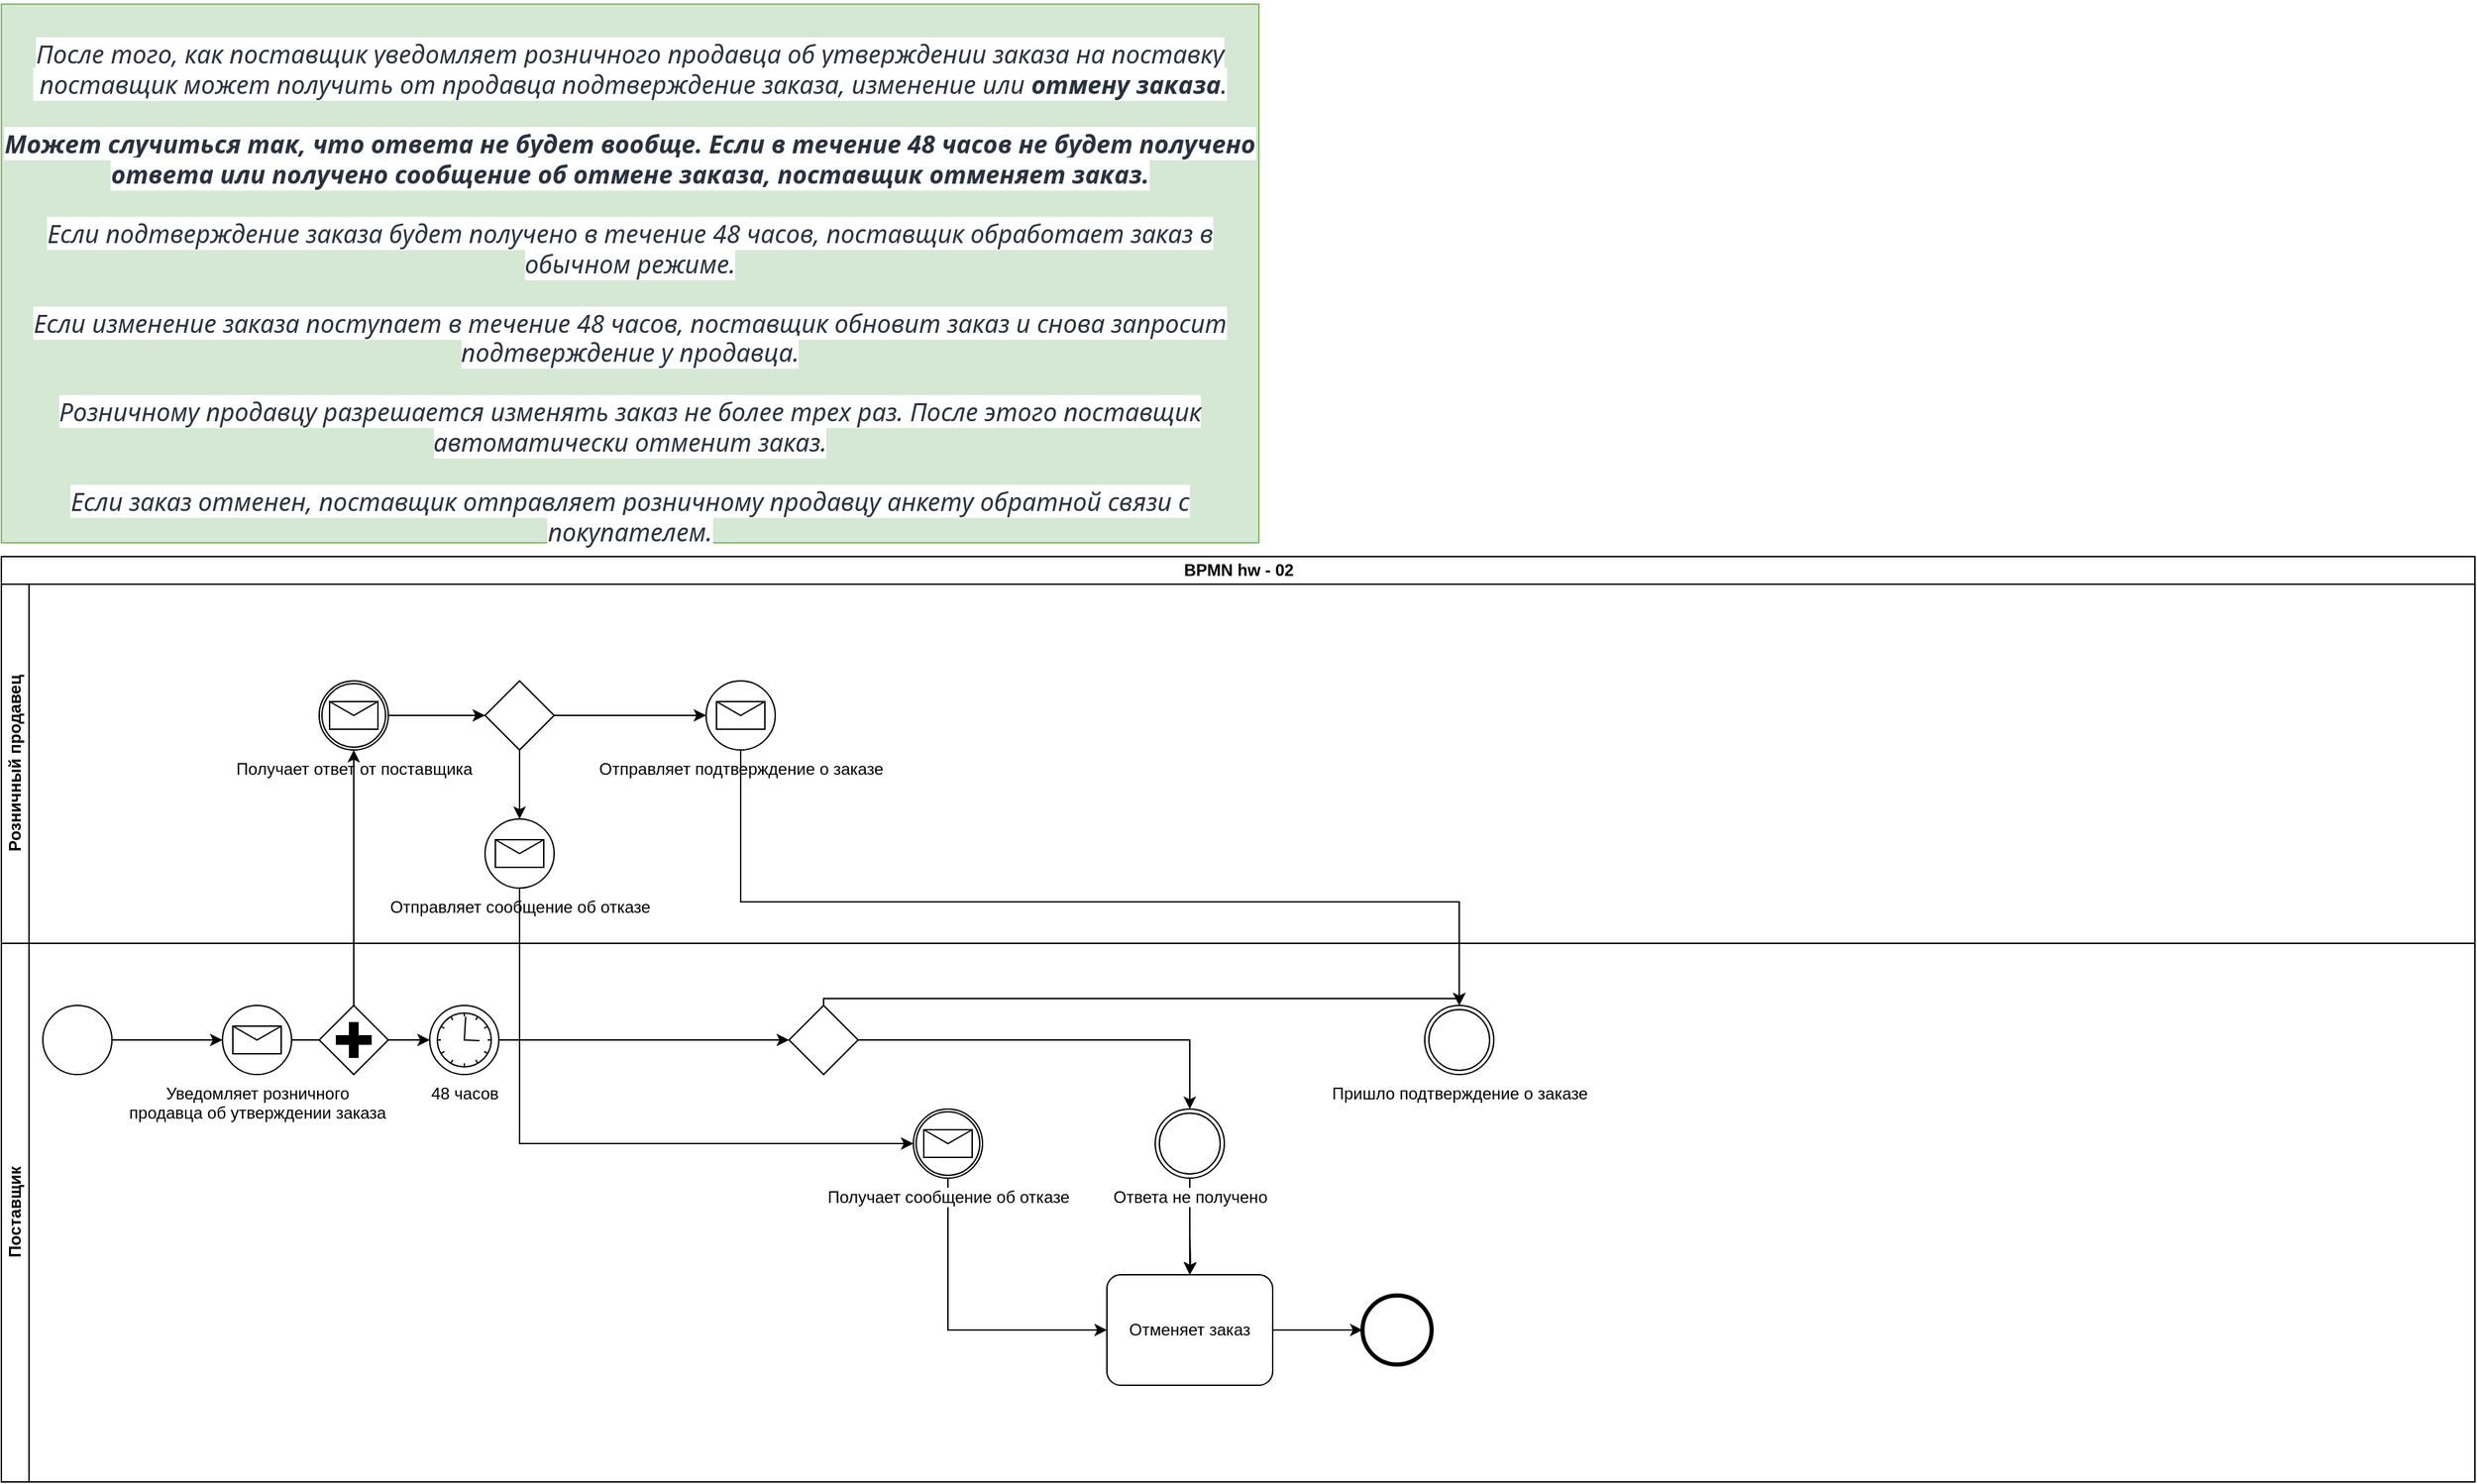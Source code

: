 <mxfile version="15.6.8" type="github">
  <diagram id="M4Reu8gBly-uSzF3nyhs" name="Page-1">
    <mxGraphModel dx="1422" dy="794" grid="1" gridSize="10" guides="1" tooltips="1" connect="1" arrows="1" fold="1" page="1" pageScale="1" pageWidth="3000" pageHeight="2000" math="0" shadow="0">
      <root>
        <mxCell id="0" />
        <mxCell id="1" parent="0" />
        <mxCell id="384v3MKugvlHrnDzXGjQ-1" value="&lt;br&gt;&lt;br&gt;&lt;span style=&quot;color: rgb(41 , 49 , 63) ; font-family: &amp;#34;segoe ui&amp;#34; ; font-size: 18px ; font-style: italic ; font-weight: 400 ; letter-spacing: normal ; text-align: left ; text-indent: 0px ; text-transform: none ; word-spacing: 0px ; background-color: rgb(255 , 255 , 255) ; display: inline ; float: none&quot;&gt;После того, как поставщик уведомляет розничного продавца об утверждении заказа на поставку&lt;br&gt;&amp;nbsp;поставщик может получить от продавца подтверждение заказа, изменение или &lt;/span&gt;&lt;span style=&quot;color: rgb(41 , 49 , 63) ; font-family: &amp;#34;segoe ui&amp;#34; ; font-size: 18px ; font-style: italic ; letter-spacing: normal ; text-align: left ; text-indent: 0px ; text-transform: none ; word-spacing: 0px ; background-color: rgb(255 , 255 , 255) ; display: inline ; float: none&quot;&gt;&lt;b&gt;отмену заказа&lt;/b&gt;&lt;/span&gt;&lt;span style=&quot;color: rgb(41 , 49 , 63) ; font-family: &amp;#34;segoe ui&amp;#34; ; font-size: 18px ; font-style: italic ; letter-spacing: normal ; text-align: left ; text-indent: 0px ; text-transform: none ; word-spacing: 0px ; background-color: rgb(255 , 255 , 255) ; display: inline ; float: none&quot;&gt;. &lt;br&gt;&lt;br&gt;&lt;b&gt;Может случиться так, что ответа не будет вообще. Если в течение 48 часов не будет получено ответа или получено сообщение об отмене заказа, поставщик отменяет заказ. &lt;br&gt;&lt;/b&gt;&lt;br&gt;Если подтверждение заказа будет получено в течение 48 часов, поставщик обработает заказ в обычном режиме. &lt;br&gt;&lt;br&gt;Если изменение заказа поступает в течение 48 часов, поставщик обновит заказ и снова запросит подтверждение у продавца. &lt;br&gt;&lt;br&gt;Розничному продавцу разрешается изменять заказ не более трех раз. После этого поставщик автоматически отменит заказ. &lt;br&gt;&lt;br&gt;Если заказ отменен, поставщик отправляет розничному продавцу анкету обратной связи с покупателем.&lt;/span&gt;" style="text;html=1;strokeColor=#82b366;fillColor=#d5e8d4;align=center;verticalAlign=middle;whiteSpace=wrap;rounded=0;" vertex="1" parent="1">
          <mxGeometry x="20" y="20" width="910" height="390" as="geometry" />
        </mxCell>
        <mxCell id="384v3MKugvlHrnDzXGjQ-2" value="BPMN hw - 02" style="swimlane;html=1;childLayout=stackLayout;resizeParent=1;resizeParentMax=0;horizontal=1;startSize=20;horizontalStack=0;" vertex="1" parent="1">
          <mxGeometry x="20" y="420" width="1790" height="670" as="geometry" />
        </mxCell>
        <mxCell id="384v3MKugvlHrnDzXGjQ-3" value="Розничный продавец" style="swimlane;html=1;startSize=20;horizontal=0;" vertex="1" parent="384v3MKugvlHrnDzXGjQ-2">
          <mxGeometry y="20" width="1790" height="260" as="geometry" />
        </mxCell>
        <mxCell id="384v3MKugvlHrnDzXGjQ-35" value="" style="edgeStyle=orthogonalEdgeStyle;rounded=0;orthogonalLoop=1;jettySize=auto;html=1;" edge="1" parent="384v3MKugvlHrnDzXGjQ-3" source="384v3MKugvlHrnDzXGjQ-29" target="384v3MKugvlHrnDzXGjQ-34">
          <mxGeometry relative="1" as="geometry" />
        </mxCell>
        <mxCell id="384v3MKugvlHrnDzXGjQ-29" value="Получает ответ от поставщика" style="points=[[0.145,0.145,0],[0.5,0,0],[0.855,0.145,0],[1,0.5,0],[0.855,0.855,0],[0.5,1,0],[0.145,0.855,0],[0,0.5,0]];shape=mxgraph.bpmn.event;html=1;verticalLabelPosition=bottom;labelBackgroundColor=#ffffff;verticalAlign=top;align=center;perimeter=ellipsePerimeter;outlineConnect=0;aspect=fixed;outline=catching;symbol=message;" vertex="1" parent="384v3MKugvlHrnDzXGjQ-3">
          <mxGeometry x="230" y="70" width="50" height="50" as="geometry" />
        </mxCell>
        <mxCell id="384v3MKugvlHrnDzXGjQ-37" value="" style="edgeStyle=orthogonalEdgeStyle;rounded=0;orthogonalLoop=1;jettySize=auto;html=1;" edge="1" parent="384v3MKugvlHrnDzXGjQ-3" source="384v3MKugvlHrnDzXGjQ-34" target="384v3MKugvlHrnDzXGjQ-36">
          <mxGeometry relative="1" as="geometry" />
        </mxCell>
        <mxCell id="384v3MKugvlHrnDzXGjQ-43" value="" style="edgeStyle=orthogonalEdgeStyle;rounded=0;orthogonalLoop=1;jettySize=auto;html=1;" edge="1" parent="384v3MKugvlHrnDzXGjQ-3" source="384v3MKugvlHrnDzXGjQ-34" target="384v3MKugvlHrnDzXGjQ-42">
          <mxGeometry relative="1" as="geometry" />
        </mxCell>
        <mxCell id="384v3MKugvlHrnDzXGjQ-34" value="" style="points=[[0.25,0.25,0],[0.5,0,0],[0.75,0.25,0],[1,0.5,0],[0.75,0.75,0],[0.5,1,0],[0.25,0.75,0],[0,0.5,0]];shape=mxgraph.bpmn.gateway2;html=1;verticalLabelPosition=bottom;labelBackgroundColor=#ffffff;verticalAlign=top;align=center;perimeter=rhombusPerimeter;outlineConnect=0;outline=none;symbol=none;" vertex="1" parent="384v3MKugvlHrnDzXGjQ-3">
          <mxGeometry x="350" y="70" width="50" height="50" as="geometry" />
        </mxCell>
        <mxCell id="384v3MKugvlHrnDzXGjQ-36" value="Отправляет сообщение об отказе" style="points=[[0.145,0.145,0],[0.5,0,0],[0.855,0.145,0],[1,0.5,0],[0.855,0.855,0],[0.5,1,0],[0.145,0.855,0],[0,0.5,0]];shape=mxgraph.bpmn.event;html=1;verticalLabelPosition=bottom;labelBackgroundColor=#ffffff;verticalAlign=top;align=center;perimeter=ellipsePerimeter;outlineConnect=0;aspect=fixed;outline=standard;symbol=message;" vertex="1" parent="384v3MKugvlHrnDzXGjQ-3">
          <mxGeometry x="350" y="170" width="50" height="50" as="geometry" />
        </mxCell>
        <mxCell id="384v3MKugvlHrnDzXGjQ-42" value="Отправляет подтверждение о заказе" style="points=[[0.145,0.145,0],[0.5,0,0],[0.855,0.145,0],[1,0.5,0],[0.855,0.855,0],[0.5,1,0],[0.145,0.855,0],[0,0.5,0]];shape=mxgraph.bpmn.event;html=1;verticalLabelPosition=bottom;labelBackgroundColor=#ffffff;verticalAlign=top;align=center;perimeter=ellipsePerimeter;outlineConnect=0;aspect=fixed;outline=standard;symbol=message;" vertex="1" parent="384v3MKugvlHrnDzXGjQ-3">
          <mxGeometry x="510" y="70" width="50" height="50" as="geometry" />
        </mxCell>
        <mxCell id="384v3MKugvlHrnDzXGjQ-4" value="Поставщик" style="swimlane;html=1;startSize=20;horizontal=0;" vertex="1" parent="384v3MKugvlHrnDzXGjQ-2">
          <mxGeometry y="280" width="1790" height="390" as="geometry" />
        </mxCell>
        <mxCell id="384v3MKugvlHrnDzXGjQ-8" value="" style="edgeStyle=orthogonalEdgeStyle;rounded=0;orthogonalLoop=1;jettySize=auto;html=1;" edge="1" parent="384v3MKugvlHrnDzXGjQ-4" source="384v3MKugvlHrnDzXGjQ-6" target="384v3MKugvlHrnDzXGjQ-7">
          <mxGeometry relative="1" as="geometry" />
        </mxCell>
        <mxCell id="384v3MKugvlHrnDzXGjQ-6" value="" style="points=[[0.145,0.145,0],[0.5,0,0],[0.855,0.145,0],[1,0.5,0],[0.855,0.855,0],[0.5,1,0],[0.145,0.855,0],[0,0.5,0]];shape=mxgraph.bpmn.event;html=1;verticalLabelPosition=bottom;labelBackgroundColor=#ffffff;verticalAlign=top;align=center;perimeter=ellipsePerimeter;outlineConnect=0;aspect=fixed;outline=standard;symbol=general;" vertex="1" parent="384v3MKugvlHrnDzXGjQ-4">
          <mxGeometry x="30" y="45" width="50" height="50" as="geometry" />
        </mxCell>
        <mxCell id="384v3MKugvlHrnDzXGjQ-13" value="" style="edgeStyle=orthogonalEdgeStyle;rounded=0;orthogonalLoop=1;jettySize=auto;html=1;startArrow=none;exitX=1;exitY=0.5;exitDx=0;exitDy=0;exitPerimeter=0;" edge="1" parent="384v3MKugvlHrnDzXGjQ-4" source="384v3MKugvlHrnDzXGjQ-30" target="384v3MKugvlHrnDzXGjQ-11">
          <mxGeometry relative="1" as="geometry">
            <mxPoint x="370" y="70" as="sourcePoint" />
          </mxGeometry>
        </mxCell>
        <mxCell id="384v3MKugvlHrnDzXGjQ-7" value="Уведомляет розничного &lt;br&gt;продавца об утверждении заказа" style="points=[[0.145,0.145,0],[0.5,0,0],[0.855,0.145,0],[1,0.5,0],[0.855,0.855,0],[0.5,1,0],[0.145,0.855,0],[0,0.5,0]];shape=mxgraph.bpmn.event;html=1;verticalLabelPosition=bottom;labelBackgroundColor=#ffffff;verticalAlign=top;align=center;perimeter=ellipsePerimeter;outlineConnect=0;aspect=fixed;outline=standard;symbol=message;" vertex="1" parent="384v3MKugvlHrnDzXGjQ-4">
          <mxGeometry x="160" y="45" width="50" height="50" as="geometry" />
        </mxCell>
        <mxCell id="384v3MKugvlHrnDzXGjQ-15" value="" style="edgeStyle=orthogonalEdgeStyle;rounded=0;orthogonalLoop=1;jettySize=auto;html=1;" edge="1" parent="384v3MKugvlHrnDzXGjQ-4" source="384v3MKugvlHrnDzXGjQ-11" target="384v3MKugvlHrnDzXGjQ-14">
          <mxGeometry relative="1" as="geometry" />
        </mxCell>
        <mxCell id="384v3MKugvlHrnDzXGjQ-11" value="48 часов" style="points=[[0.145,0.145,0],[0.5,0,0],[0.855,0.145,0],[1,0.5,0],[0.855,0.855,0],[0.5,1,0],[0.145,0.855,0],[0,0.5,0]];shape=mxgraph.bpmn.event;html=1;verticalLabelPosition=bottom;labelBackgroundColor=#ffffff;verticalAlign=top;align=center;perimeter=ellipsePerimeter;outlineConnect=0;aspect=fixed;outline=standard;symbol=timer;" vertex="1" parent="384v3MKugvlHrnDzXGjQ-4">
          <mxGeometry x="310" y="45" width="50" height="50" as="geometry" />
        </mxCell>
        <mxCell id="384v3MKugvlHrnDzXGjQ-17" value="" style="edgeStyle=orthogonalEdgeStyle;rounded=0;orthogonalLoop=1;jettySize=auto;html=1;entryX=0.5;entryY=0;entryDx=0;entryDy=0;entryPerimeter=0;" edge="1" parent="384v3MKugvlHrnDzXGjQ-4" source="384v3MKugvlHrnDzXGjQ-14" target="384v3MKugvlHrnDzXGjQ-25">
          <mxGeometry relative="1" as="geometry">
            <mxPoint x="595" y="150" as="targetPoint" />
          </mxGeometry>
        </mxCell>
        <mxCell id="384v3MKugvlHrnDzXGjQ-64" style="edgeStyle=orthogonalEdgeStyle;rounded=0;orthogonalLoop=1;jettySize=auto;html=1;" edge="1" parent="384v3MKugvlHrnDzXGjQ-4" source="384v3MKugvlHrnDzXGjQ-14" target="384v3MKugvlHrnDzXGjQ-63">
          <mxGeometry relative="1" as="geometry">
            <Array as="points">
              <mxPoint x="595" y="40" />
              <mxPoint x="1055" y="40" />
            </Array>
          </mxGeometry>
        </mxCell>
        <mxCell id="384v3MKugvlHrnDzXGjQ-14" value="" style="points=[[0.25,0.25,0],[0.5,0,0],[0.75,0.25,0],[1,0.5,0],[0.75,0.75,0],[0.5,1,0],[0.25,0.75,0],[0,0.5,0]];shape=mxgraph.bpmn.gateway2;html=1;verticalLabelPosition=bottom;labelBackgroundColor=#ffffff;verticalAlign=top;align=center;perimeter=rhombusPerimeter;outlineConnect=0;outline=none;symbol=none;" vertex="1" parent="384v3MKugvlHrnDzXGjQ-4">
          <mxGeometry x="570" y="45" width="50" height="50" as="geometry" />
        </mxCell>
        <mxCell id="384v3MKugvlHrnDzXGjQ-22" value="" style="edgeStyle=orthogonalEdgeStyle;rounded=0;orthogonalLoop=1;jettySize=auto;html=1;" edge="1" parent="384v3MKugvlHrnDzXGjQ-4" target="384v3MKugvlHrnDzXGjQ-21">
          <mxGeometry relative="1" as="geometry">
            <mxPoint x="860" y="210" as="sourcePoint" />
          </mxGeometry>
        </mxCell>
        <mxCell id="384v3MKugvlHrnDzXGjQ-24" value="" style="edgeStyle=orthogonalEdgeStyle;rounded=0;orthogonalLoop=1;jettySize=auto;html=1;" edge="1" parent="384v3MKugvlHrnDzXGjQ-4" source="384v3MKugvlHrnDzXGjQ-21" target="384v3MKugvlHrnDzXGjQ-23">
          <mxGeometry relative="1" as="geometry" />
        </mxCell>
        <mxCell id="384v3MKugvlHrnDzXGjQ-21" value="Отменяет заказ" style="points=[[0.25,0,0],[0.5,0,0],[0.75,0,0],[1,0.25,0],[1,0.5,0],[1,0.75,0],[0.75,1,0],[0.5,1,0],[0.25,1,0],[0,0.75,0],[0,0.5,0],[0,0.25,0]];shape=mxgraph.bpmn.task;whiteSpace=wrap;rectStyle=rounded;size=10;taskMarker=abstract;" vertex="1" parent="384v3MKugvlHrnDzXGjQ-4">
          <mxGeometry x="800" y="240" width="120" height="80" as="geometry" />
        </mxCell>
        <mxCell id="384v3MKugvlHrnDzXGjQ-23" value="" style="points=[[0.145,0.145,0],[0.5,0,0],[0.855,0.145,0],[1,0.5,0],[0.855,0.855,0],[0.5,1,0],[0.145,0.855,0],[0,0.5,0]];shape=mxgraph.bpmn.event;html=1;verticalLabelPosition=bottom;labelBackgroundColor=#ffffff;verticalAlign=top;align=center;perimeter=ellipsePerimeter;outlineConnect=0;aspect=fixed;outline=end;symbol=terminate2;" vertex="1" parent="384v3MKugvlHrnDzXGjQ-4">
          <mxGeometry x="985" y="255" width="50" height="50" as="geometry" />
        </mxCell>
        <mxCell id="384v3MKugvlHrnDzXGjQ-28" value="" style="edgeStyle=orthogonalEdgeStyle;rounded=0;orthogonalLoop=1;jettySize=auto;html=1;" edge="1" parent="384v3MKugvlHrnDzXGjQ-4" source="384v3MKugvlHrnDzXGjQ-25" target="384v3MKugvlHrnDzXGjQ-21">
          <mxGeometry relative="1" as="geometry" />
        </mxCell>
        <mxCell id="384v3MKugvlHrnDzXGjQ-25" value="Ответа не получено" style="points=[[0.145,0.145,0],[0.5,0,0],[0.855,0.145,0],[1,0.5,0],[0.855,0.855,0],[0.5,1,0],[0.145,0.855,0],[0,0.5,0]];shape=mxgraph.bpmn.event;html=1;verticalLabelPosition=bottom;labelBackgroundColor=#ffffff;verticalAlign=top;align=center;perimeter=ellipsePerimeter;outlineConnect=0;aspect=fixed;outline=throwing;symbol=general;" vertex="1" parent="384v3MKugvlHrnDzXGjQ-4">
          <mxGeometry x="835" y="120" width="50" height="50" as="geometry" />
        </mxCell>
        <mxCell id="384v3MKugvlHrnDzXGjQ-30" value="" style="points=[[0.25,0.25,0],[0.5,0,0],[0.75,0.25,0],[1,0.5,0],[0.75,0.75,0],[0.5,1,0],[0.25,0.75,0],[0,0.5,0]];shape=mxgraph.bpmn.gateway2;html=1;verticalLabelPosition=bottom;labelBackgroundColor=#ffffff;verticalAlign=top;align=center;perimeter=rhombusPerimeter;outlineConnect=0;outline=none;symbol=none;gwType=parallel;" vertex="1" parent="384v3MKugvlHrnDzXGjQ-4">
          <mxGeometry x="230" y="45" width="50" height="50" as="geometry" />
        </mxCell>
        <mxCell id="384v3MKugvlHrnDzXGjQ-31" value="" style="edgeStyle=orthogonalEdgeStyle;rounded=0;orthogonalLoop=1;jettySize=auto;html=1;startArrow=none;exitX=1;exitY=0.5;exitDx=0;exitDy=0;exitPerimeter=0;endArrow=none;" edge="1" parent="384v3MKugvlHrnDzXGjQ-4" source="384v3MKugvlHrnDzXGjQ-7" target="384v3MKugvlHrnDzXGjQ-30">
          <mxGeometry relative="1" as="geometry">
            <mxPoint x="230" y="770" as="sourcePoint" />
            <mxPoint x="500" y="770" as="targetPoint" />
          </mxGeometry>
        </mxCell>
        <mxCell id="384v3MKugvlHrnDzXGjQ-40" style="edgeStyle=orthogonalEdgeStyle;rounded=0;orthogonalLoop=1;jettySize=auto;html=1;exitX=0.5;exitY=1;exitDx=0;exitDy=0;exitPerimeter=0;entryX=0;entryY=0.5;entryDx=0;entryDy=0;entryPerimeter=0;" edge="1" parent="384v3MKugvlHrnDzXGjQ-4" source="384v3MKugvlHrnDzXGjQ-39" target="384v3MKugvlHrnDzXGjQ-21">
          <mxGeometry relative="1" as="geometry" />
        </mxCell>
        <mxCell id="384v3MKugvlHrnDzXGjQ-39" value="Получает сообщение об отказе" style="points=[[0.145,0.145,0],[0.5,0,0],[0.855,0.145,0],[1,0.5,0],[0.855,0.855,0],[0.5,1,0],[0.145,0.855,0],[0,0.5,0]];shape=mxgraph.bpmn.event;html=1;verticalLabelPosition=bottom;labelBackgroundColor=#ffffff;verticalAlign=top;align=center;perimeter=ellipsePerimeter;outlineConnect=0;aspect=fixed;outline=catching;symbol=message;" vertex="1" parent="384v3MKugvlHrnDzXGjQ-4">
          <mxGeometry x="660" y="120" width="50" height="50" as="geometry" />
        </mxCell>
        <mxCell id="384v3MKugvlHrnDzXGjQ-63" value="Пришло подтверждение о заказе" style="points=[[0.145,0.145,0],[0.5,0,0],[0.855,0.145,0],[1,0.5,0],[0.855,0.855,0],[0.5,1,0],[0.145,0.855,0],[0,0.5,0]];shape=mxgraph.bpmn.event;html=1;verticalLabelPosition=bottom;labelBackgroundColor=#ffffff;verticalAlign=top;align=center;perimeter=ellipsePerimeter;outlineConnect=0;aspect=fixed;outline=throwing;symbol=general;" vertex="1" parent="384v3MKugvlHrnDzXGjQ-4">
          <mxGeometry x="1030" y="45" width="50" height="50" as="geometry" />
        </mxCell>
        <mxCell id="384v3MKugvlHrnDzXGjQ-32" style="edgeStyle=orthogonalEdgeStyle;rounded=0;orthogonalLoop=1;jettySize=auto;html=1;exitX=0.5;exitY=0;exitDx=0;exitDy=0;exitPerimeter=0;entryX=0.5;entryY=1;entryDx=0;entryDy=0;entryPerimeter=0;" edge="1" parent="384v3MKugvlHrnDzXGjQ-2" source="384v3MKugvlHrnDzXGjQ-30" target="384v3MKugvlHrnDzXGjQ-29">
          <mxGeometry relative="1" as="geometry">
            <Array as="points">
              <mxPoint x="255" y="140" />
            </Array>
          </mxGeometry>
        </mxCell>
        <mxCell id="384v3MKugvlHrnDzXGjQ-41" style="edgeStyle=orthogonalEdgeStyle;rounded=0;orthogonalLoop=1;jettySize=auto;html=1;entryX=0;entryY=0.5;entryDx=0;entryDy=0;entryPerimeter=0;" edge="1" parent="384v3MKugvlHrnDzXGjQ-2" source="384v3MKugvlHrnDzXGjQ-36" target="384v3MKugvlHrnDzXGjQ-39">
          <mxGeometry relative="1" as="geometry">
            <Array as="points">
              <mxPoint x="375" y="425" />
            </Array>
          </mxGeometry>
        </mxCell>
        <mxCell id="384v3MKugvlHrnDzXGjQ-65" style="edgeStyle=orthogonalEdgeStyle;rounded=0;orthogonalLoop=1;jettySize=auto;html=1;" edge="1" parent="384v3MKugvlHrnDzXGjQ-2" source="384v3MKugvlHrnDzXGjQ-42" target="384v3MKugvlHrnDzXGjQ-63">
          <mxGeometry relative="1" as="geometry">
            <Array as="points">
              <mxPoint x="535" y="250" />
              <mxPoint x="1055" y="250" />
            </Array>
          </mxGeometry>
        </mxCell>
      </root>
    </mxGraphModel>
  </diagram>
</mxfile>
